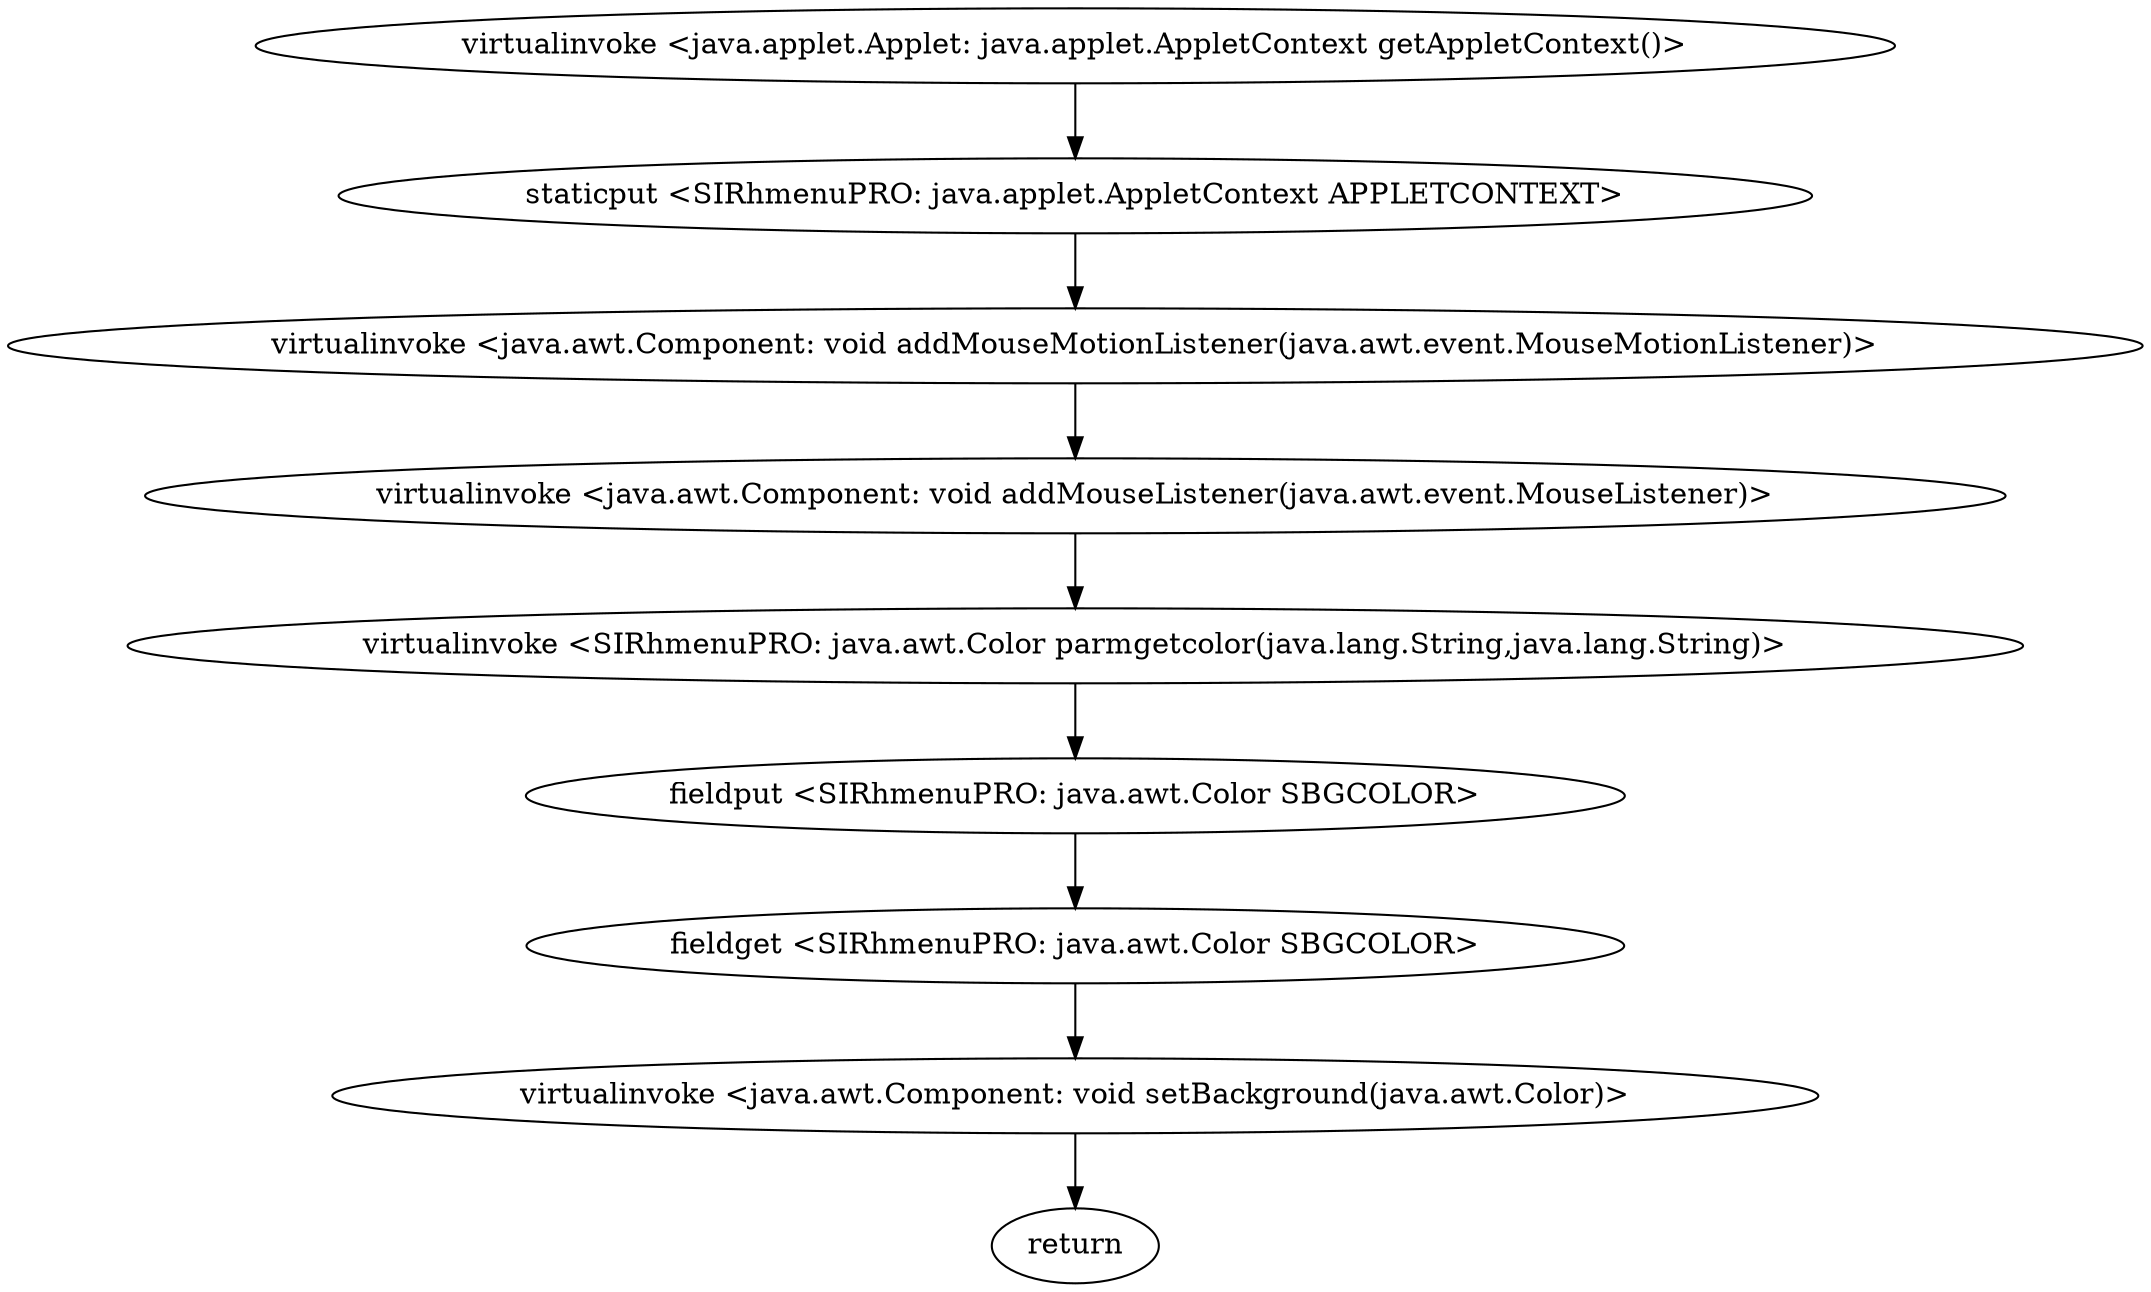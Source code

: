 digraph "" {
"virtualinvoke <java.applet.Applet: java.applet.AppletContext getAppletContext()>";
 "virtualinvoke <java.applet.Applet: java.applet.AppletContext getAppletContext()>"->"staticput <SIRhmenuPRO: java.applet.AppletContext APPLETCONTEXT>";
 "staticput <SIRhmenuPRO: java.applet.AppletContext APPLETCONTEXT>"->"virtualinvoke <java.awt.Component: void addMouseMotionListener(java.awt.event.MouseMotionListener)>";
 "virtualinvoke <java.awt.Component: void addMouseMotionListener(java.awt.event.MouseMotionListener)>"->"virtualinvoke <java.awt.Component: void addMouseListener(java.awt.event.MouseListener)>";
 "virtualinvoke <java.awt.Component: void addMouseListener(java.awt.event.MouseListener)>"->"virtualinvoke <SIRhmenuPRO: java.awt.Color parmgetcolor(java.lang.String,java.lang.String)>";
 "virtualinvoke <SIRhmenuPRO: java.awt.Color parmgetcolor(java.lang.String,java.lang.String)>"->"fieldput <SIRhmenuPRO: java.awt.Color SBGCOLOR>";
 "fieldput <SIRhmenuPRO: java.awt.Color SBGCOLOR>"->"fieldget <SIRhmenuPRO: java.awt.Color SBGCOLOR>";
 "fieldget <SIRhmenuPRO: java.awt.Color SBGCOLOR>"->"virtualinvoke <java.awt.Component: void setBackground(java.awt.Color)>";
 "virtualinvoke <java.awt.Component: void setBackground(java.awt.Color)>"->"return";
}
